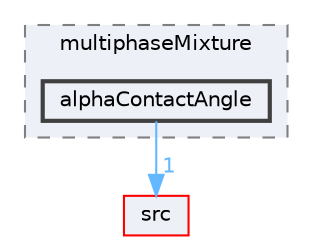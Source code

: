 digraph "applications/solvers/multiphase/multiphaseInterFoam/multiphaseMixture/alphaContactAngle"
{
 // LATEX_PDF_SIZE
  bgcolor="transparent";
  edge [fontname=Helvetica,fontsize=10,labelfontname=Helvetica,labelfontsize=10];
  node [fontname=Helvetica,fontsize=10,shape=box,height=0.2,width=0.4];
  compound=true
  subgraph clusterdir_82dbfbb4da0894ef5654412ef5113adf {
    graph [ bgcolor="#edf0f7", pencolor="grey50", label="multiphaseMixture", fontname=Helvetica,fontsize=10 style="filled,dashed", URL="dir_82dbfbb4da0894ef5654412ef5113adf.html",tooltip=""]
  dir_8142266b45274fc5a4cf410ca79bb7df [label="alphaContactAngle", fillcolor="#edf0f7", color="grey25", style="filled,bold", URL="dir_8142266b45274fc5a4cf410ca79bb7df.html",tooltip=""];
  }
  dir_68267d1309a1af8e8297ef4c3efbcdba [label="src", fillcolor="#edf0f7", color="red", style="filled", URL="dir_68267d1309a1af8e8297ef4c3efbcdba.html",tooltip=""];
  dir_8142266b45274fc5a4cf410ca79bb7df->dir_68267d1309a1af8e8297ef4c3efbcdba [headlabel="1", labeldistance=1.5 headhref="dir_000084_003729.html" href="dir_000084_003729.html" color="steelblue1" fontcolor="steelblue1"];
}
